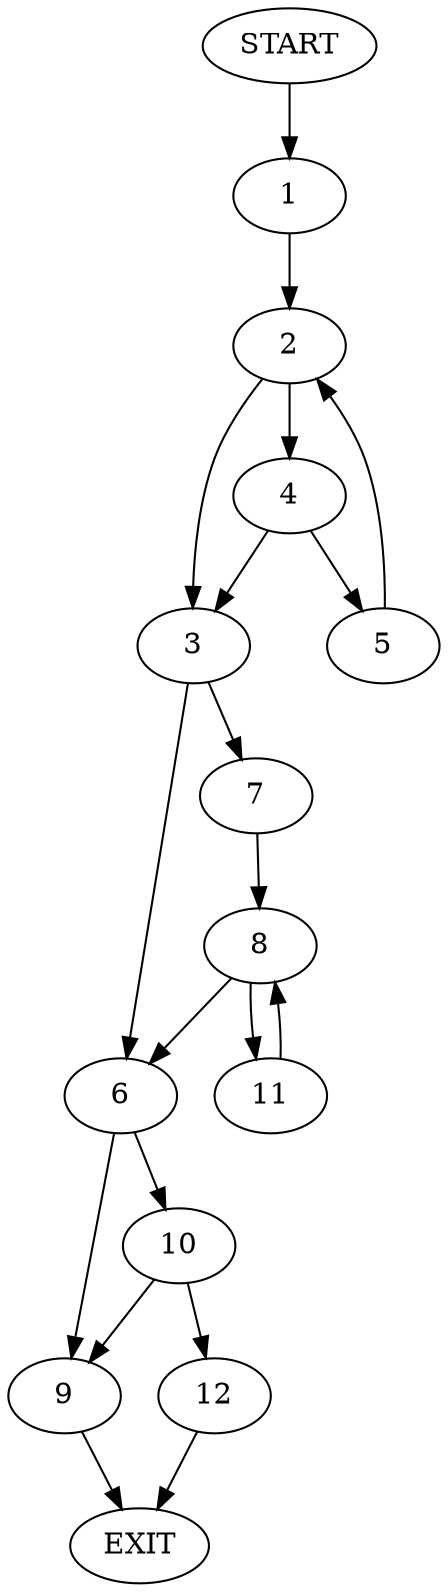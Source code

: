 digraph {
0 [label="START"]
13 [label="EXIT"]
0 -> 1
1 -> 2
2 -> 3
2 -> 4
4 -> 3
4 -> 5
3 -> 6
3 -> 7
5 -> 2
7 -> 8
6 -> 9
6 -> 10
8 -> 11
8 -> 6
11 -> 8
10 -> 9
10 -> 12
9 -> 13
12 -> 13
}
